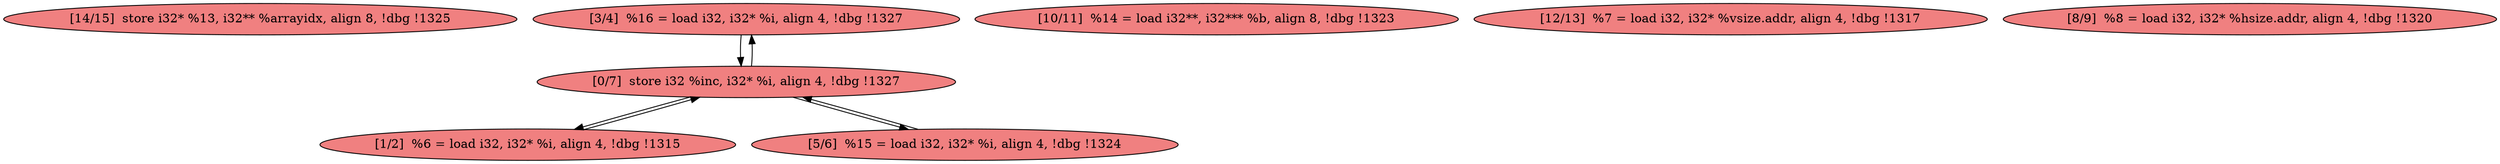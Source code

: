 
digraph G {


node367 [fillcolor=lightcoral,label="[14/15]  store i32* %13, i32** %arrayidx, align 8, !dbg !1325",shape=ellipse,style=filled ]
node361 [fillcolor=lightcoral,label="[3/4]  %16 = load i32, i32* %i, align 4, !dbg !1327",shape=ellipse,style=filled ]
node365 [fillcolor=lightcoral,label="[10/11]  %14 = load i32**, i32*** %b, align 8, !dbg !1323",shape=ellipse,style=filled ]
node360 [fillcolor=lightcoral,label="[0/7]  store i32 %inc, i32* %i, align 4, !dbg !1327",shape=ellipse,style=filled ]
node366 [fillcolor=lightcoral,label="[12/13]  %7 = load i32, i32* %vsize.addr, align 4, !dbg !1317",shape=ellipse,style=filled ]
node362 [fillcolor=lightcoral,label="[1/2]  %6 = load i32, i32* %i, align 4, !dbg !1315",shape=ellipse,style=filled ]
node363 [fillcolor=lightcoral,label="[8/9]  %8 = load i32, i32* %hsize.addr, align 4, !dbg !1320",shape=ellipse,style=filled ]
node364 [fillcolor=lightcoral,label="[5/6]  %15 = load i32, i32* %i, align 4, !dbg !1324",shape=ellipse,style=filled ]

node362->node360 [ ]
node361->node360 [ ]
node360->node362 [ ]
node364->node360 [ ]
node360->node361 [ ]
node360->node364 [ ]


}

